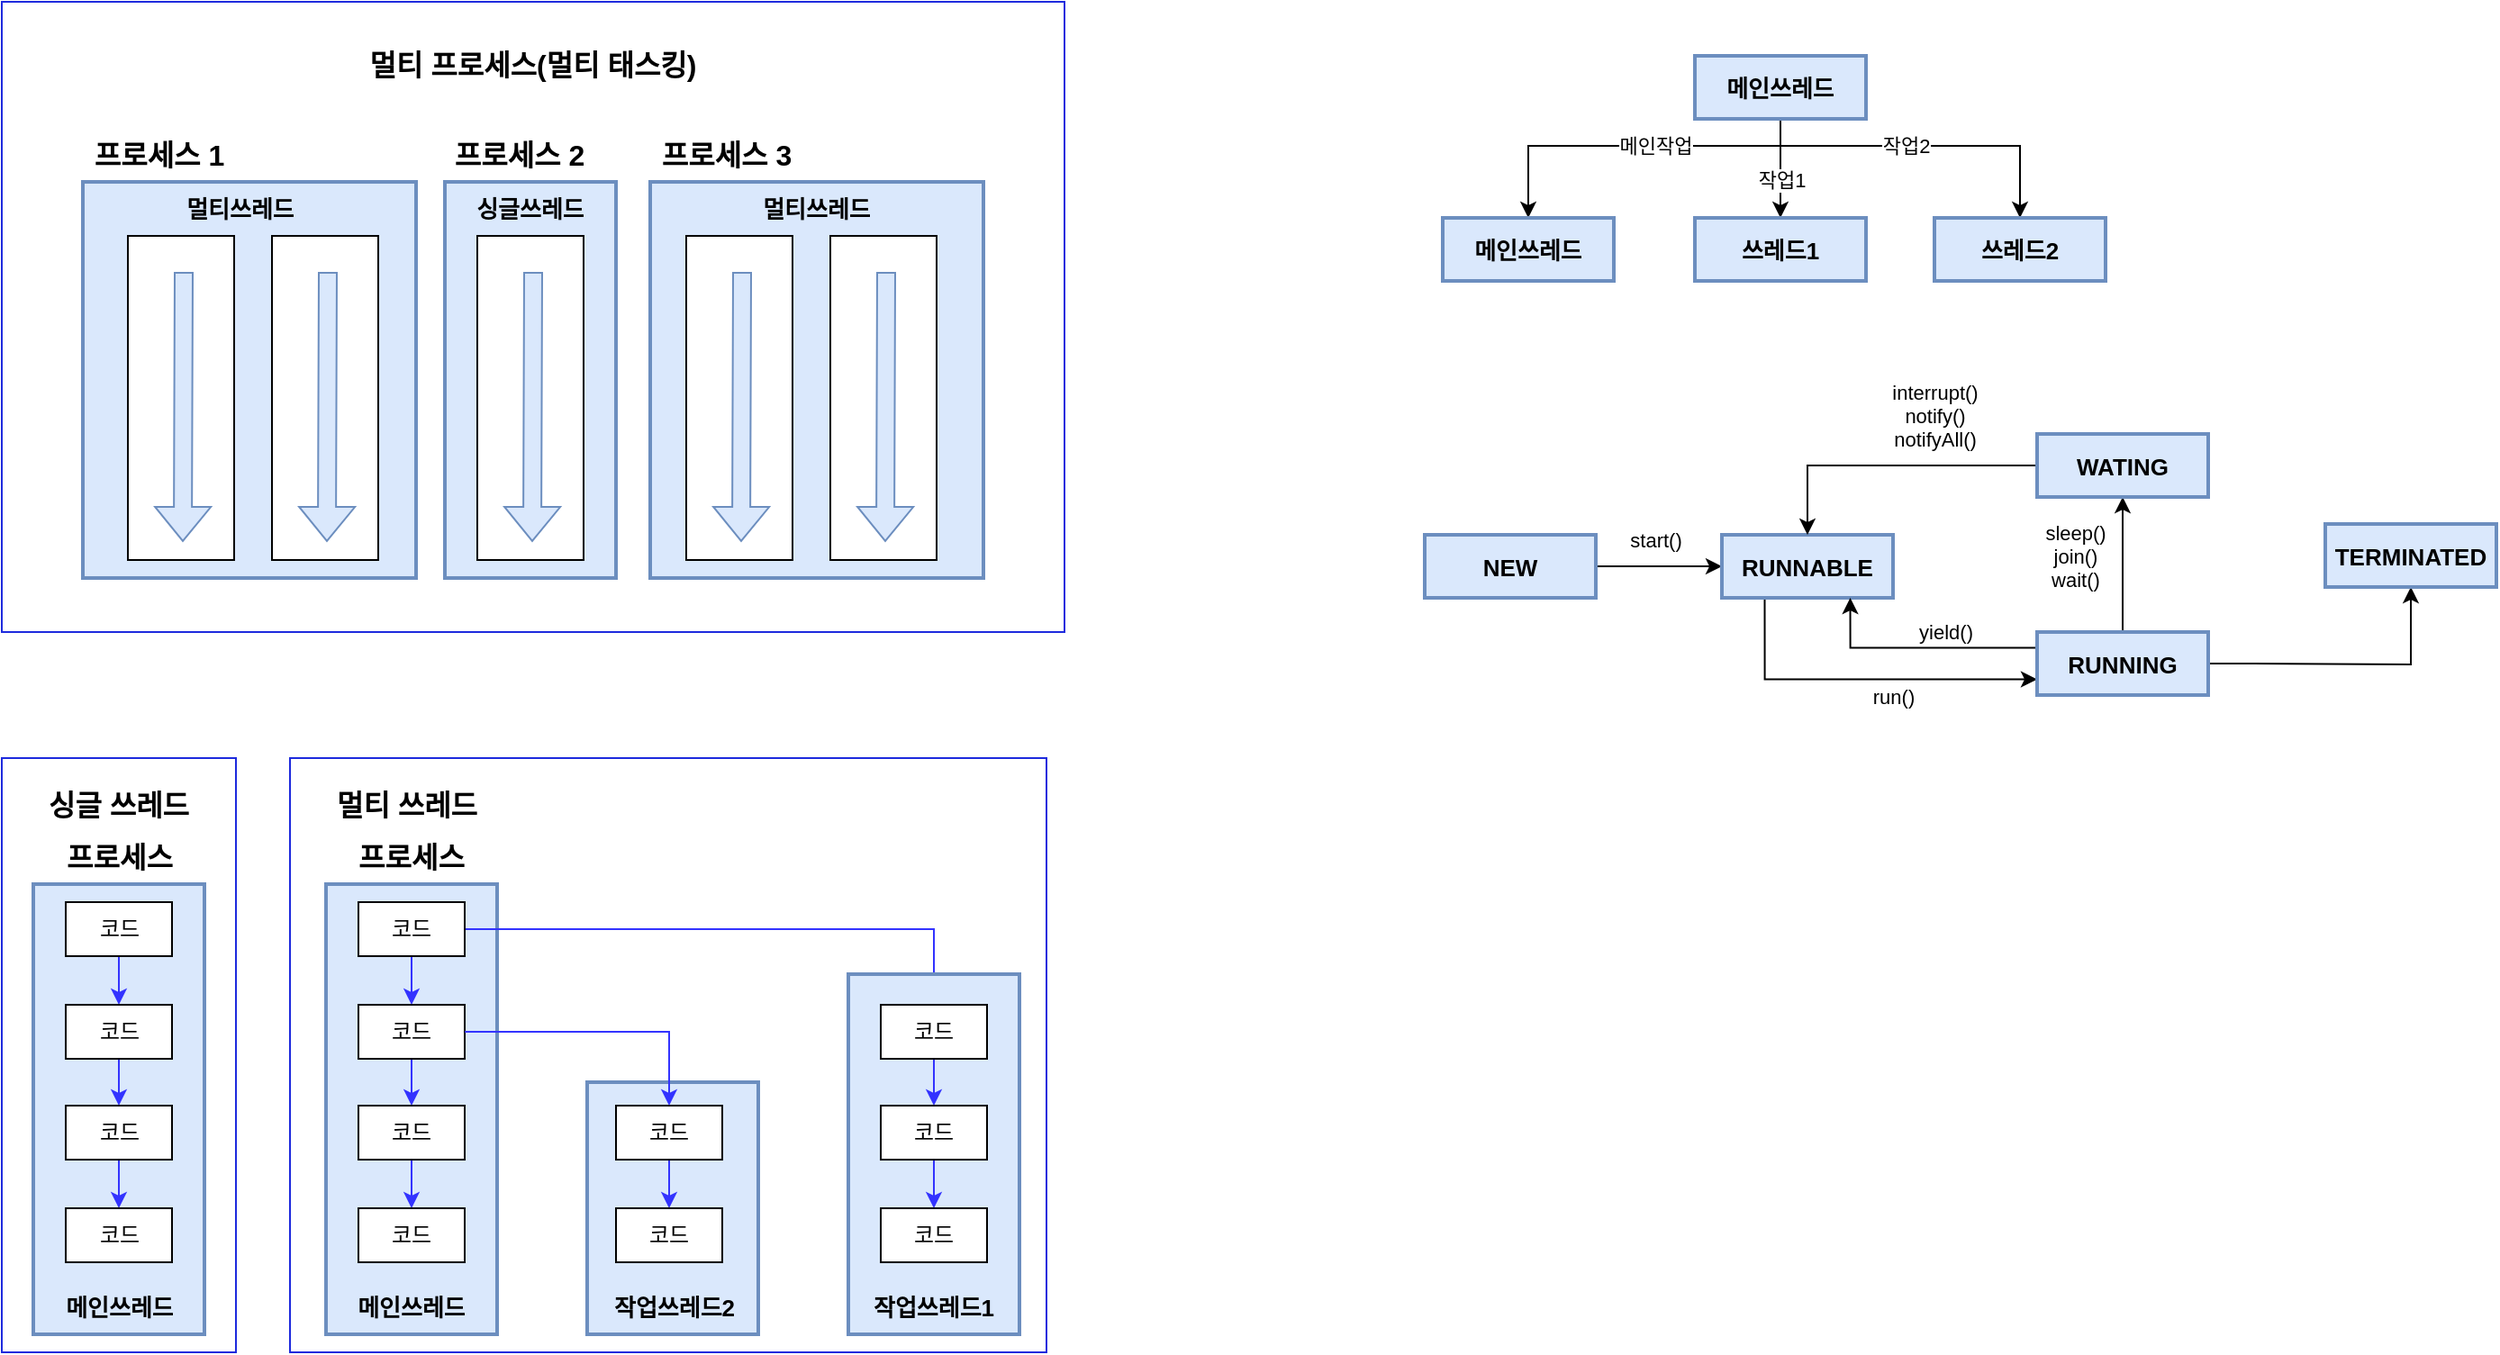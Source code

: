 <mxfile version="24.6.4" type="device">
  <diagram name="페이지-1" id="qEl5ddPEBkMz_QxOdB6-">
    <mxGraphModel dx="1062" dy="672" grid="1" gridSize="10" guides="1" tooltips="1" connect="1" arrows="1" fold="1" page="1" pageScale="1" pageWidth="827" pageHeight="1169" math="0" shadow="0">
      <root>
        <mxCell id="0" />
        <mxCell id="1" parent="0" />
        <mxCell id="hre2dM0irP94GwuMB2xc-1" value="" style="rounded=0;whiteSpace=wrap;html=1;strokeColor=#1d2add;" parent="1" vertex="1">
          <mxGeometry x="120" y="260" width="590" height="350" as="geometry" />
        </mxCell>
        <mxCell id="hre2dM0irP94GwuMB2xc-2" value="멀티 프로세스(멀티 태스킹)" style="text;strokeColor=none;fillColor=none;align=center;verticalAlign=middle;spacingLeft=4;spacingRight=4;overflow=hidden;points=[[0,0.5],[1,0.5]];portConstraint=eastwest;rotatable=0;whiteSpace=wrap;html=1;fontStyle=1;fontSize=16;" parent="1" vertex="1">
          <mxGeometry x="310" y="280" width="210" height="30" as="geometry" />
        </mxCell>
        <mxCell id="hre2dM0irP94GwuMB2xc-3" value="" style="rounded=0;whiteSpace=wrap;html=1;strokeWidth=2;fillColor=#dae8fc;strokeColor=#6c8ebf;" parent="1" vertex="1">
          <mxGeometry x="165" y="360" width="185" height="220" as="geometry" />
        </mxCell>
        <mxCell id="hre2dM0irP94GwuMB2xc-4" value="" style="rounded=0;whiteSpace=wrap;html=1;strokeWidth=2;fillColor=#dae8fc;strokeColor=#6c8ebf;" parent="1" vertex="1">
          <mxGeometry x="366" y="360" width="95" height="220" as="geometry" />
        </mxCell>
        <mxCell id="hre2dM0irP94GwuMB2xc-5" value="" style="rounded=0;whiteSpace=wrap;html=1;strokeWidth=2;fillColor=#dae8fc;strokeColor=#6c8ebf;" parent="1" vertex="1">
          <mxGeometry x="480" y="360" width="185" height="220" as="geometry" />
        </mxCell>
        <mxCell id="hre2dM0irP94GwuMB2xc-6" value="프로세스 1" style="text;strokeColor=none;fillColor=none;align=center;verticalAlign=middle;spacingLeft=4;spacingRight=4;overflow=hidden;points=[[0,0.5],[1,0.5]];portConstraint=eastwest;rotatable=0;whiteSpace=wrap;html=1;fontStyle=1;fontSize=16;" parent="1" vertex="1">
          <mxGeometry x="165" y="330" width="85" height="30" as="geometry" />
        </mxCell>
        <mxCell id="hre2dM0irP94GwuMB2xc-7" value="프로세스 2" style="text;strokeColor=none;fillColor=none;align=center;verticalAlign=middle;spacingLeft=4;spacingRight=4;overflow=hidden;points=[[0,0.5],[1,0.5]];portConstraint=eastwest;rotatable=0;whiteSpace=wrap;html=1;fontStyle=1;fontSize=16;" parent="1" vertex="1">
          <mxGeometry x="365" y="330" width="85" height="30" as="geometry" />
        </mxCell>
        <mxCell id="hre2dM0irP94GwuMB2xc-8" value="프로세스 3" style="text;strokeColor=none;fillColor=none;align=center;verticalAlign=middle;spacingLeft=4;spacingRight=4;overflow=hidden;points=[[0,0.5],[1,0.5]];portConstraint=eastwest;rotatable=0;whiteSpace=wrap;html=1;fontStyle=1;fontSize=16;" parent="1" vertex="1">
          <mxGeometry x="480" y="330" width="85" height="30" as="geometry" />
        </mxCell>
        <mxCell id="hre2dM0irP94GwuMB2xc-9" value="멀티쓰레드" style="text;strokeColor=none;fillColor=none;align=center;verticalAlign=middle;spacingLeft=4;spacingRight=4;overflow=hidden;points=[[0,0.5],[1,0.5]];portConstraint=eastwest;rotatable=0;whiteSpace=wrap;html=1;fontStyle=1;fontSize=13;" parent="1" vertex="1">
          <mxGeometry x="210" y="360" width="85" height="30" as="geometry" />
        </mxCell>
        <mxCell id="hre2dM0irP94GwuMB2xc-10" value="싱글쓰레드" style="text;strokeColor=none;fillColor=none;align=center;verticalAlign=middle;spacingLeft=4;spacingRight=4;overflow=hidden;points=[[0,0.5],[1,0.5]];portConstraint=eastwest;rotatable=0;whiteSpace=wrap;html=1;fontStyle=1;fontSize=13;" parent="1" vertex="1">
          <mxGeometry x="371" y="360" width="85" height="30" as="geometry" />
        </mxCell>
        <mxCell id="hre2dM0irP94GwuMB2xc-11" value="멀티쓰레드" style="text;strokeColor=none;fillColor=none;align=center;verticalAlign=middle;spacingLeft=4;spacingRight=4;overflow=hidden;points=[[0,0.5],[1,0.5]];portConstraint=eastwest;rotatable=0;whiteSpace=wrap;html=1;fontStyle=1;fontSize=13;" parent="1" vertex="1">
          <mxGeometry x="530" y="360" width="85" height="30" as="geometry" />
        </mxCell>
        <mxCell id="hre2dM0irP94GwuMB2xc-14" value="" style="group" parent="1" vertex="1" connectable="0">
          <mxGeometry x="384" y="390" width="59" height="180" as="geometry" />
        </mxCell>
        <mxCell id="hre2dM0irP94GwuMB2xc-12" value="" style="rounded=0;whiteSpace=wrap;html=1;" parent="hre2dM0irP94GwuMB2xc-14" vertex="1">
          <mxGeometry width="59" height="180" as="geometry" />
        </mxCell>
        <mxCell id="hre2dM0irP94GwuMB2xc-13" value="" style="shape=flexArrow;endArrow=classic;html=1;rounded=0;fillColor=#dae8fc;strokeColor=#6c8ebf;" parent="hre2dM0irP94GwuMB2xc-14" edge="1">
          <mxGeometry width="50" height="50" relative="1" as="geometry">
            <mxPoint x="31" y="20" as="sourcePoint" />
            <mxPoint x="30.5" y="170" as="targetPoint" />
          </mxGeometry>
        </mxCell>
        <mxCell id="hre2dM0irP94GwuMB2xc-15" value="" style="group" parent="1" vertex="1" connectable="0">
          <mxGeometry x="190" y="390" width="59" height="180" as="geometry" />
        </mxCell>
        <mxCell id="hre2dM0irP94GwuMB2xc-16" value="" style="rounded=0;whiteSpace=wrap;html=1;" parent="hre2dM0irP94GwuMB2xc-15" vertex="1">
          <mxGeometry width="59" height="180" as="geometry" />
        </mxCell>
        <mxCell id="hre2dM0irP94GwuMB2xc-17" value="" style="shape=flexArrow;endArrow=classic;html=1;rounded=0;fillColor=#dae8fc;strokeColor=#6c8ebf;" parent="hre2dM0irP94GwuMB2xc-15" edge="1">
          <mxGeometry width="50" height="50" relative="1" as="geometry">
            <mxPoint x="31" y="20" as="sourcePoint" />
            <mxPoint x="30.5" y="170" as="targetPoint" />
          </mxGeometry>
        </mxCell>
        <mxCell id="hre2dM0irP94GwuMB2xc-18" value="" style="group" parent="1" vertex="1" connectable="0">
          <mxGeometry x="270" y="390" width="59" height="180" as="geometry" />
        </mxCell>
        <mxCell id="hre2dM0irP94GwuMB2xc-19" value="" style="rounded=0;whiteSpace=wrap;html=1;" parent="hre2dM0irP94GwuMB2xc-18" vertex="1">
          <mxGeometry width="59" height="180" as="geometry" />
        </mxCell>
        <mxCell id="hre2dM0irP94GwuMB2xc-20" value="" style="shape=flexArrow;endArrow=classic;html=1;rounded=0;fillColor=#dae8fc;strokeColor=#6c8ebf;" parent="hre2dM0irP94GwuMB2xc-18" edge="1">
          <mxGeometry width="50" height="50" relative="1" as="geometry">
            <mxPoint x="31" y="20" as="sourcePoint" />
            <mxPoint x="30.5" y="170" as="targetPoint" />
          </mxGeometry>
        </mxCell>
        <mxCell id="hre2dM0irP94GwuMB2xc-21" value="" style="group" parent="1" vertex="1" connectable="0">
          <mxGeometry x="500" y="390" width="59" height="180" as="geometry" />
        </mxCell>
        <mxCell id="hre2dM0irP94GwuMB2xc-22" value="" style="rounded=0;whiteSpace=wrap;html=1;" parent="hre2dM0irP94GwuMB2xc-21" vertex="1">
          <mxGeometry width="59" height="180" as="geometry" />
        </mxCell>
        <mxCell id="hre2dM0irP94GwuMB2xc-23" value="" style="shape=flexArrow;endArrow=classic;html=1;rounded=0;fillColor=#dae8fc;strokeColor=#6c8ebf;" parent="hre2dM0irP94GwuMB2xc-21" edge="1">
          <mxGeometry width="50" height="50" relative="1" as="geometry">
            <mxPoint x="31" y="20" as="sourcePoint" />
            <mxPoint x="30.5" y="170" as="targetPoint" />
          </mxGeometry>
        </mxCell>
        <mxCell id="hre2dM0irP94GwuMB2xc-24" value="" style="group" parent="1" vertex="1" connectable="0">
          <mxGeometry x="580" y="390" width="59" height="180" as="geometry" />
        </mxCell>
        <mxCell id="hre2dM0irP94GwuMB2xc-25" value="" style="rounded=0;whiteSpace=wrap;html=1;" parent="hre2dM0irP94GwuMB2xc-24" vertex="1">
          <mxGeometry width="59" height="180" as="geometry" />
        </mxCell>
        <mxCell id="hre2dM0irP94GwuMB2xc-26" value="" style="shape=flexArrow;endArrow=classic;html=1;rounded=0;fillColor=#dae8fc;strokeColor=#6c8ebf;" parent="hre2dM0irP94GwuMB2xc-24" edge="1">
          <mxGeometry width="50" height="50" relative="1" as="geometry">
            <mxPoint x="31" y="20" as="sourcePoint" />
            <mxPoint x="30.5" y="170" as="targetPoint" />
          </mxGeometry>
        </mxCell>
        <mxCell id="xHzaHETszeEgxkePYiCe-1" value="" style="rounded=0;whiteSpace=wrap;html=1;strokeColor=#1d2add;" vertex="1" parent="1">
          <mxGeometry x="120" y="680" width="130" height="330" as="geometry" />
        </mxCell>
        <mxCell id="xHzaHETszeEgxkePYiCe-2" value="싱글 쓰레드" style="text;strokeColor=none;fillColor=none;align=center;verticalAlign=middle;spacingLeft=4;spacingRight=4;overflow=hidden;points=[[0,0.5],[1,0.5]];portConstraint=eastwest;rotatable=0;whiteSpace=wrap;html=1;fontStyle=1;fontSize=16;" vertex="1" parent="1">
          <mxGeometry x="140" y="691" width="90" height="30" as="geometry" />
        </mxCell>
        <mxCell id="xHzaHETszeEgxkePYiCe-4" value="" style="rounded=0;whiteSpace=wrap;html=1;strokeWidth=2;fillColor=#dae8fc;strokeColor=#6c8ebf;" vertex="1" parent="1">
          <mxGeometry x="137.5" y="750" width="95" height="250" as="geometry" />
        </mxCell>
        <mxCell id="xHzaHETszeEgxkePYiCe-7" value="프로세스" style="text;strokeColor=none;fillColor=none;align=center;verticalAlign=middle;spacingLeft=4;spacingRight=4;overflow=hidden;points=[[0,0.5],[1,0.5]];portConstraint=eastwest;rotatable=0;whiteSpace=wrap;html=1;fontStyle=1;fontSize=16;" vertex="1" parent="1">
          <mxGeometry x="142.5" y="720" width="85" height="30" as="geometry" />
        </mxCell>
        <mxCell id="xHzaHETszeEgxkePYiCe-10" value="메인쓰레드" style="text;strokeColor=none;fillColor=none;align=center;verticalAlign=middle;spacingLeft=4;spacingRight=4;overflow=hidden;points=[[0,0.5],[1,0.5]];portConstraint=eastwest;rotatable=0;whiteSpace=wrap;html=1;fontStyle=1;fontSize=13;" vertex="1" parent="1">
          <mxGeometry x="142.5" y="970" width="85" height="30" as="geometry" />
        </mxCell>
        <mxCell id="xHzaHETszeEgxkePYiCe-33" style="edgeStyle=orthogonalEdgeStyle;rounded=0;orthogonalLoop=1;jettySize=auto;html=1;exitX=0.5;exitY=1;exitDx=0;exitDy=0;strokeColor=#3333FF;" edge="1" parent="1" source="xHzaHETszeEgxkePYiCe-28" target="xHzaHETszeEgxkePYiCe-30">
          <mxGeometry relative="1" as="geometry" />
        </mxCell>
        <mxCell id="xHzaHETszeEgxkePYiCe-28" value="코드" style="rounded=0;whiteSpace=wrap;html=1;" vertex="1" parent="1">
          <mxGeometry x="155.5" y="760" width="59" height="30" as="geometry" />
        </mxCell>
        <mxCell id="xHzaHETszeEgxkePYiCe-35" value="" style="edgeStyle=orthogonalEdgeStyle;rounded=0;orthogonalLoop=1;jettySize=auto;html=1;entryX=0.5;entryY=0;entryDx=0;entryDy=0;strokeColor=#3333FF;" edge="1" parent="1" source="xHzaHETszeEgxkePYiCe-30" target="xHzaHETszeEgxkePYiCe-31">
          <mxGeometry relative="1" as="geometry" />
        </mxCell>
        <mxCell id="xHzaHETszeEgxkePYiCe-30" value="코드" style="rounded=0;whiteSpace=wrap;html=1;" vertex="1" parent="1">
          <mxGeometry x="155.5" y="817" width="59" height="30" as="geometry" />
        </mxCell>
        <mxCell id="xHzaHETszeEgxkePYiCe-36" style="edgeStyle=orthogonalEdgeStyle;rounded=0;orthogonalLoop=1;jettySize=auto;html=1;strokeColor=#3333FF;" edge="1" parent="1" source="xHzaHETszeEgxkePYiCe-31" target="xHzaHETszeEgxkePYiCe-32">
          <mxGeometry relative="1" as="geometry" />
        </mxCell>
        <mxCell id="xHzaHETszeEgxkePYiCe-31" value="코드" style="rounded=0;whiteSpace=wrap;html=1;" vertex="1" parent="1">
          <mxGeometry x="155.5" y="873" width="59" height="30" as="geometry" />
        </mxCell>
        <mxCell id="xHzaHETszeEgxkePYiCe-32" value="코드" style="rounded=0;whiteSpace=wrap;html=1;" vertex="1" parent="1">
          <mxGeometry x="155.5" y="930" width="59" height="30" as="geometry" />
        </mxCell>
        <mxCell id="xHzaHETszeEgxkePYiCe-37" value="" style="rounded=0;whiteSpace=wrap;html=1;strokeColor=#1d2add;" vertex="1" parent="1">
          <mxGeometry x="280" y="680" width="420" height="330" as="geometry" />
        </mxCell>
        <mxCell id="xHzaHETszeEgxkePYiCe-38" value="멀티 쓰레드" style="text;strokeColor=none;fillColor=none;align=center;verticalAlign=middle;spacingLeft=4;spacingRight=4;overflow=hidden;points=[[0,0.5],[1,0.5]];portConstraint=eastwest;rotatable=0;whiteSpace=wrap;html=1;fontStyle=1;fontSize=16;" vertex="1" parent="1">
          <mxGeometry x="300" y="691" width="90" height="30" as="geometry" />
        </mxCell>
        <mxCell id="xHzaHETszeEgxkePYiCe-59" value="" style="rounded=0;whiteSpace=wrap;html=1;strokeWidth=2;fillColor=#dae8fc;strokeColor=#6c8ebf;" vertex="1" parent="1">
          <mxGeometry x="300" y="750" width="95" height="250" as="geometry" />
        </mxCell>
        <mxCell id="xHzaHETszeEgxkePYiCe-60" value="프로세스" style="text;strokeColor=none;fillColor=none;align=center;verticalAlign=middle;spacingLeft=4;spacingRight=4;overflow=hidden;points=[[0,0.5],[1,0.5]];portConstraint=eastwest;rotatable=0;whiteSpace=wrap;html=1;fontStyle=1;fontSize=16;" vertex="1" parent="1">
          <mxGeometry x="305" y="720" width="85" height="30" as="geometry" />
        </mxCell>
        <mxCell id="xHzaHETszeEgxkePYiCe-61" value="메인쓰레드" style="text;strokeColor=none;fillColor=none;align=center;verticalAlign=middle;spacingLeft=4;spacingRight=4;overflow=hidden;points=[[0,0.5],[1,0.5]];portConstraint=eastwest;rotatable=0;whiteSpace=wrap;html=1;fontStyle=1;fontSize=13;" vertex="1" parent="1">
          <mxGeometry x="305" y="970" width="85" height="30" as="geometry" />
        </mxCell>
        <mxCell id="xHzaHETszeEgxkePYiCe-62" style="edgeStyle=orthogonalEdgeStyle;rounded=0;orthogonalLoop=1;jettySize=auto;html=1;exitX=0.5;exitY=1;exitDx=0;exitDy=0;strokeColor=#3333FF;" edge="1" parent="1" source="xHzaHETszeEgxkePYiCe-63" target="xHzaHETszeEgxkePYiCe-65">
          <mxGeometry relative="1" as="geometry" />
        </mxCell>
        <mxCell id="xHzaHETszeEgxkePYiCe-81" style="edgeStyle=orthogonalEdgeStyle;rounded=0;orthogonalLoop=1;jettySize=auto;html=1;exitX=1;exitY=0.5;exitDx=0;exitDy=0;entryX=0.5;entryY=0;entryDx=0;entryDy=0;strokeColor=#3333FF;align=center;verticalAlign=middle;fontFamily=Helvetica;fontSize=11;fontColor=default;labelBackgroundColor=default;endArrow=classic;" edge="1" parent="1" source="xHzaHETszeEgxkePYiCe-63" target="xHzaHETszeEgxkePYiCe-71">
          <mxGeometry relative="1" as="geometry" />
        </mxCell>
        <mxCell id="xHzaHETszeEgxkePYiCe-63" value="코드" style="rounded=0;whiteSpace=wrap;html=1;" vertex="1" parent="1">
          <mxGeometry x="318" y="760" width="59" height="30" as="geometry" />
        </mxCell>
        <mxCell id="xHzaHETszeEgxkePYiCe-64" value="" style="edgeStyle=orthogonalEdgeStyle;rounded=0;orthogonalLoop=1;jettySize=auto;html=1;entryX=0.5;entryY=0;entryDx=0;entryDy=0;strokeColor=#3333FF;" edge="1" parent="1" source="xHzaHETszeEgxkePYiCe-65" target="xHzaHETszeEgxkePYiCe-67">
          <mxGeometry relative="1" as="geometry" />
        </mxCell>
        <mxCell id="xHzaHETszeEgxkePYiCe-65" value="코드" style="rounded=0;whiteSpace=wrap;html=1;" vertex="1" parent="1">
          <mxGeometry x="318" y="817" width="59" height="30" as="geometry" />
        </mxCell>
        <mxCell id="xHzaHETszeEgxkePYiCe-66" style="edgeStyle=orthogonalEdgeStyle;rounded=0;orthogonalLoop=1;jettySize=auto;html=1;strokeColor=#3333FF;" edge="1" parent="1" source="xHzaHETszeEgxkePYiCe-67" target="xHzaHETszeEgxkePYiCe-68">
          <mxGeometry relative="1" as="geometry" />
        </mxCell>
        <mxCell id="xHzaHETszeEgxkePYiCe-67" value="코드" style="rounded=0;whiteSpace=wrap;html=1;" vertex="1" parent="1">
          <mxGeometry x="318" y="873" width="59" height="30" as="geometry" />
        </mxCell>
        <mxCell id="xHzaHETszeEgxkePYiCe-68" value="코드" style="rounded=0;whiteSpace=wrap;html=1;" vertex="1" parent="1">
          <mxGeometry x="318" y="930" width="59" height="30" as="geometry" />
        </mxCell>
        <mxCell id="xHzaHETszeEgxkePYiCe-69" value="" style="rounded=0;whiteSpace=wrap;html=1;strokeWidth=2;fillColor=#dae8fc;strokeColor=#6c8ebf;" vertex="1" parent="1">
          <mxGeometry x="590" y="800" width="95" height="200" as="geometry" />
        </mxCell>
        <mxCell id="xHzaHETszeEgxkePYiCe-70" value="" style="rounded=0;whiteSpace=wrap;html=1;strokeWidth=2;fillColor=#dae8fc;strokeColor=#6c8ebf;" vertex="1" parent="1">
          <mxGeometry x="445" y="860" width="95" height="140" as="geometry" />
        </mxCell>
        <mxCell id="xHzaHETszeEgxkePYiCe-78" value="" style="edgeStyle=orthogonalEdgeStyle;rounded=0;orthogonalLoop=1;jettySize=auto;html=1;entryX=0.5;entryY=0;entryDx=0;entryDy=0;strokeColor=#3333FF;align=center;verticalAlign=middle;fontFamily=Helvetica;fontSize=11;fontColor=default;labelBackgroundColor=default;endArrow=classic;" edge="1" parent="1" source="xHzaHETszeEgxkePYiCe-71" target="xHzaHETszeEgxkePYiCe-72">
          <mxGeometry relative="1" as="geometry" />
        </mxCell>
        <mxCell id="xHzaHETszeEgxkePYiCe-71" value="코드" style="rounded=0;whiteSpace=wrap;html=1;" vertex="1" parent="1">
          <mxGeometry x="608" y="817" width="59" height="30" as="geometry" />
        </mxCell>
        <mxCell id="xHzaHETszeEgxkePYiCe-77" value="" style="edgeStyle=orthogonalEdgeStyle;rounded=0;orthogonalLoop=1;jettySize=auto;html=1;strokeColor=#3333FF;align=center;verticalAlign=middle;fontFamily=Helvetica;fontSize=11;fontColor=default;labelBackgroundColor=default;endArrow=classic;" edge="1" parent="1" source="xHzaHETszeEgxkePYiCe-72" target="xHzaHETszeEgxkePYiCe-73">
          <mxGeometry relative="1" as="geometry" />
        </mxCell>
        <mxCell id="xHzaHETszeEgxkePYiCe-72" value="코드" style="rounded=0;whiteSpace=wrap;html=1;" vertex="1" parent="1">
          <mxGeometry x="608" y="873" width="59" height="30" as="geometry" />
        </mxCell>
        <mxCell id="xHzaHETszeEgxkePYiCe-73" value="코드" style="rounded=0;whiteSpace=wrap;html=1;" vertex="1" parent="1">
          <mxGeometry x="608" y="930" width="59" height="30" as="geometry" />
        </mxCell>
        <mxCell id="xHzaHETszeEgxkePYiCe-76" value="" style="edgeStyle=orthogonalEdgeStyle;rounded=0;orthogonalLoop=1;jettySize=auto;html=1;strokeColor=#3333FF;align=center;verticalAlign=middle;fontFamily=Helvetica;fontSize=11;fontColor=default;labelBackgroundColor=default;endArrow=classic;" edge="1" parent="1" source="xHzaHETszeEgxkePYiCe-74" target="xHzaHETszeEgxkePYiCe-75">
          <mxGeometry relative="1" as="geometry" />
        </mxCell>
        <mxCell id="xHzaHETszeEgxkePYiCe-74" value="코드" style="rounded=0;whiteSpace=wrap;html=1;" vertex="1" parent="1">
          <mxGeometry x="461" y="873" width="59" height="30" as="geometry" />
        </mxCell>
        <mxCell id="xHzaHETszeEgxkePYiCe-75" value="코드" style="rounded=0;whiteSpace=wrap;html=1;" vertex="1" parent="1">
          <mxGeometry x="461" y="930" width="59" height="30" as="geometry" />
        </mxCell>
        <mxCell id="xHzaHETszeEgxkePYiCe-79" value="작업쓰레드2" style="text;strokeColor=none;fillColor=none;align=center;verticalAlign=middle;spacingLeft=4;spacingRight=4;overflow=hidden;points=[[0,0.5],[1,0.5]];portConstraint=eastwest;rotatable=0;whiteSpace=wrap;html=1;fontStyle=1;fontSize=13;" vertex="1" parent="1">
          <mxGeometry x="451" y="970" width="85" height="30" as="geometry" />
        </mxCell>
        <mxCell id="xHzaHETszeEgxkePYiCe-80" value="작업쓰레드1" style="text;strokeColor=none;fillColor=none;align=center;verticalAlign=middle;spacingLeft=4;spacingRight=4;overflow=hidden;points=[[0,0.5],[1,0.5]];portConstraint=eastwest;rotatable=0;whiteSpace=wrap;html=1;fontStyle=1;fontSize=13;" vertex="1" parent="1">
          <mxGeometry x="595" y="970" width="85" height="30" as="geometry" />
        </mxCell>
        <mxCell id="xHzaHETszeEgxkePYiCe-82" style="edgeStyle=orthogonalEdgeStyle;rounded=0;orthogonalLoop=1;jettySize=auto;html=1;exitX=1;exitY=0.5;exitDx=0;exitDy=0;entryX=0.5;entryY=0;entryDx=0;entryDy=0;strokeColor=#3333FF;align=center;verticalAlign=middle;fontFamily=Helvetica;fontSize=11;fontColor=default;labelBackgroundColor=default;endArrow=classic;" edge="1" parent="1" source="xHzaHETszeEgxkePYiCe-65" target="xHzaHETszeEgxkePYiCe-74">
          <mxGeometry relative="1" as="geometry" />
        </mxCell>
        <mxCell id="xHzaHETszeEgxkePYiCe-102" style="edgeStyle=orthogonalEdgeStyle;rounded=0;orthogonalLoop=1;jettySize=auto;html=1;entryX=0.5;entryY=0;entryDx=0;entryDy=0;" edge="1" parent="1" source="xHzaHETszeEgxkePYiCe-83" target="xHzaHETszeEgxkePYiCe-94">
          <mxGeometry relative="1" as="geometry">
            <Array as="points">
              <mxPoint x="1107" y="340" />
              <mxPoint x="967" y="340" />
            </Array>
          </mxGeometry>
        </mxCell>
        <mxCell id="xHzaHETszeEgxkePYiCe-105" value="메인작업" style="edgeLabel;html=1;align=center;verticalAlign=middle;resizable=0;points=[];" vertex="1" connectable="0" parent="xHzaHETszeEgxkePYiCe-102">
          <mxGeometry x="-0.132" relative="1" as="geometry">
            <mxPoint as="offset" />
          </mxGeometry>
        </mxCell>
        <mxCell id="xHzaHETszeEgxkePYiCe-103" style="edgeStyle=orthogonalEdgeStyle;rounded=0;orthogonalLoop=1;jettySize=auto;html=1;entryX=0.5;entryY=0;entryDx=0;entryDy=0;" edge="1" parent="1" source="xHzaHETszeEgxkePYiCe-83" target="xHzaHETszeEgxkePYiCe-97">
          <mxGeometry relative="1" as="geometry" />
        </mxCell>
        <mxCell id="xHzaHETszeEgxkePYiCe-107" value="작업1" style="edgeLabel;html=1;align=center;verticalAlign=middle;resizable=0;points=[];" vertex="1" connectable="0" parent="xHzaHETszeEgxkePYiCe-103">
          <mxGeometry x="0.23" relative="1" as="geometry">
            <mxPoint as="offset" />
          </mxGeometry>
        </mxCell>
        <mxCell id="xHzaHETszeEgxkePYiCe-104" style="edgeStyle=orthogonalEdgeStyle;rounded=0;orthogonalLoop=1;jettySize=auto;html=1;entryX=0.5;entryY=0;entryDx=0;entryDy=0;" edge="1" parent="1" source="xHzaHETszeEgxkePYiCe-83" target="xHzaHETszeEgxkePYiCe-100">
          <mxGeometry relative="1" as="geometry">
            <Array as="points">
              <mxPoint x="1107" y="340" />
              <mxPoint x="1241" y="340" />
            </Array>
          </mxGeometry>
        </mxCell>
        <mxCell id="xHzaHETszeEgxkePYiCe-106" value="작업2" style="edgeLabel;html=1;align=center;verticalAlign=middle;resizable=0;points=[];" vertex="1" connectable="0" parent="xHzaHETszeEgxkePYiCe-104">
          <mxGeometry x="-0.099" relative="1" as="geometry">
            <mxPoint as="offset" />
          </mxGeometry>
        </mxCell>
        <mxCell id="xHzaHETszeEgxkePYiCe-83" value="" style="rounded=0;whiteSpace=wrap;html=1;strokeWidth=2;fillColor=#dae8fc;strokeColor=#6c8ebf;container=0;" vertex="1" parent="1">
          <mxGeometry x="1060" y="290" width="95" height="35" as="geometry" />
        </mxCell>
        <mxCell id="xHzaHETszeEgxkePYiCe-84" value="메인쓰레드" style="text;strokeColor=none;fillColor=none;align=center;verticalAlign=middle;spacingLeft=4;spacingRight=4;overflow=hidden;points=[[0,0.5],[1,0.5]];portConstraint=eastwest;rotatable=0;whiteSpace=wrap;html=1;fontStyle=1;fontSize=13;container=0;" vertex="1" parent="1">
          <mxGeometry x="1065" y="292.5" width="85" height="30" as="geometry" />
        </mxCell>
        <mxCell id="xHzaHETszeEgxkePYiCe-94" value="" style="rounded=0;whiteSpace=wrap;html=1;strokeWidth=2;fillColor=#dae8fc;strokeColor=#6c8ebf;container=0;" vertex="1" parent="1">
          <mxGeometry x="920" y="380" width="95" height="35" as="geometry" />
        </mxCell>
        <mxCell id="xHzaHETszeEgxkePYiCe-95" value="메인쓰레드" style="text;strokeColor=none;fillColor=none;align=center;verticalAlign=middle;spacingLeft=4;spacingRight=4;overflow=hidden;points=[[0,0.5],[1,0.5]];portConstraint=eastwest;rotatable=0;whiteSpace=wrap;html=1;fontStyle=1;fontSize=13;container=0;" vertex="1" parent="1">
          <mxGeometry x="925" y="382.5" width="85" height="30" as="geometry" />
        </mxCell>
        <mxCell id="xHzaHETszeEgxkePYiCe-97" value="" style="rounded=0;whiteSpace=wrap;html=1;strokeWidth=2;fillColor=#dae8fc;strokeColor=#6c8ebf;container=0;" vertex="1" parent="1">
          <mxGeometry x="1060" y="380" width="95" height="35" as="geometry" />
        </mxCell>
        <mxCell id="xHzaHETszeEgxkePYiCe-98" value="쓰레드1" style="text;strokeColor=none;fillColor=none;align=center;verticalAlign=middle;spacingLeft=4;spacingRight=4;overflow=hidden;points=[[0,0.5],[1,0.5]];portConstraint=eastwest;rotatable=0;whiteSpace=wrap;html=1;fontStyle=1;fontSize=13;container=0;" vertex="1" parent="1">
          <mxGeometry x="1065" y="382.5" width="85" height="30" as="geometry" />
        </mxCell>
        <mxCell id="xHzaHETszeEgxkePYiCe-100" value="" style="rounded=0;whiteSpace=wrap;html=1;strokeWidth=2;fillColor=#dae8fc;strokeColor=#6c8ebf;container=0;" vertex="1" parent="1">
          <mxGeometry x="1193" y="380" width="95" height="35" as="geometry" />
        </mxCell>
        <mxCell id="xHzaHETszeEgxkePYiCe-101" value="쓰레드2" style="text;strokeColor=none;fillColor=none;align=center;verticalAlign=middle;spacingLeft=4;spacingRight=4;overflow=hidden;points=[[0,0.5],[1,0.5]];portConstraint=eastwest;rotatable=0;whiteSpace=wrap;html=1;fontStyle=1;fontSize=13;container=0;" vertex="1" parent="1">
          <mxGeometry x="1198" y="382.5" width="85" height="30" as="geometry" />
        </mxCell>
        <mxCell id="xHzaHETszeEgxkePYiCe-120" style="edgeStyle=orthogonalEdgeStyle;rounded=0;orthogonalLoop=1;jettySize=auto;html=1;entryX=0;entryY=0.5;entryDx=0;entryDy=0;" edge="1" parent="1" source="xHzaHETszeEgxkePYiCe-108" target="xHzaHETszeEgxkePYiCe-110">
          <mxGeometry relative="1" as="geometry" />
        </mxCell>
        <mxCell id="xHzaHETszeEgxkePYiCe-126" value="start()" style="edgeLabel;html=1;align=center;verticalAlign=middle;resizable=0;points=[];" vertex="1" connectable="0" parent="xHzaHETszeEgxkePYiCe-120">
          <mxGeometry x="-0.057" relative="1" as="geometry">
            <mxPoint y="-15" as="offset" />
          </mxGeometry>
        </mxCell>
        <mxCell id="xHzaHETszeEgxkePYiCe-108" value="" style="rounded=0;whiteSpace=wrap;html=1;strokeWidth=2;fillColor=#dae8fc;strokeColor=#6c8ebf;container=0;" vertex="1" parent="1">
          <mxGeometry x="910" y="556" width="95" height="35" as="geometry" />
        </mxCell>
        <mxCell id="xHzaHETszeEgxkePYiCe-109" value="NEW" style="text;strokeColor=none;fillColor=none;align=center;verticalAlign=middle;spacingLeft=4;spacingRight=4;overflow=hidden;points=[[0,0.5],[1,0.5]];portConstraint=eastwest;rotatable=0;whiteSpace=wrap;html=1;fontStyle=1;fontSize=13;container=0;" vertex="1" parent="1">
          <mxGeometry x="915" y="558.5" width="85" height="30" as="geometry" />
        </mxCell>
        <mxCell id="xHzaHETszeEgxkePYiCe-121" style="edgeStyle=orthogonalEdgeStyle;rounded=0;orthogonalLoop=1;jettySize=auto;html=1;entryX=0;entryY=0.75;entryDx=0;entryDy=0;exitX=0.25;exitY=1;exitDx=0;exitDy=0;" edge="1" parent="1" source="xHzaHETszeEgxkePYiCe-110" target="xHzaHETszeEgxkePYiCe-112">
          <mxGeometry relative="1" as="geometry" />
        </mxCell>
        <mxCell id="xHzaHETszeEgxkePYiCe-127" value="run()" style="edgeLabel;html=1;align=center;verticalAlign=middle;resizable=0;points=[];" vertex="1" connectable="0" parent="xHzaHETszeEgxkePYiCe-121">
          <mxGeometry x="0.279" y="-1" relative="1" as="geometry">
            <mxPoint x="-9" y="8" as="offset" />
          </mxGeometry>
        </mxCell>
        <mxCell id="xHzaHETszeEgxkePYiCe-110" value="" style="rounded=0;whiteSpace=wrap;html=1;strokeWidth=2;fillColor=#dae8fc;strokeColor=#6c8ebf;container=0;" vertex="1" parent="1">
          <mxGeometry x="1075" y="556" width="95" height="35" as="geometry" />
        </mxCell>
        <mxCell id="xHzaHETszeEgxkePYiCe-111" value="RUNNABLE" style="text;strokeColor=none;fillColor=none;align=center;verticalAlign=middle;spacingLeft=4;spacingRight=4;overflow=hidden;points=[[0,0.5],[1,0.5]];portConstraint=eastwest;rotatable=0;whiteSpace=wrap;html=1;fontStyle=1;fontSize=13;container=0;" vertex="1" parent="1">
          <mxGeometry x="1080" y="558.5" width="85" height="30" as="geometry" />
        </mxCell>
        <mxCell id="xHzaHETszeEgxkePYiCe-123" style="edgeStyle=orthogonalEdgeStyle;rounded=0;orthogonalLoop=1;jettySize=auto;html=1;entryX=0.75;entryY=1;entryDx=0;entryDy=0;exitX=0;exitY=0.25;exitDx=0;exitDy=0;" edge="1" parent="1" source="xHzaHETszeEgxkePYiCe-112" target="xHzaHETszeEgxkePYiCe-110">
          <mxGeometry relative="1" as="geometry" />
        </mxCell>
        <mxCell id="xHzaHETszeEgxkePYiCe-128" value="yield()" style="edgeLabel;html=1;align=center;verticalAlign=middle;resizable=0;points=[];" vertex="1" connectable="0" parent="xHzaHETszeEgxkePYiCe-123">
          <mxGeometry x="-0.2" y="-2" relative="1" as="geometry">
            <mxPoint x="1" y="-7" as="offset" />
          </mxGeometry>
        </mxCell>
        <mxCell id="xHzaHETszeEgxkePYiCe-124" style="edgeStyle=orthogonalEdgeStyle;rounded=0;orthogonalLoop=1;jettySize=auto;html=1;entryX=0.5;entryY=1;entryDx=0;entryDy=0;" edge="1" parent="1" source="xHzaHETszeEgxkePYiCe-112" target="xHzaHETszeEgxkePYiCe-114">
          <mxGeometry relative="1" as="geometry" />
        </mxCell>
        <mxCell id="xHzaHETszeEgxkePYiCe-129" value="sleep()&lt;div&gt;join()&lt;/div&gt;&lt;div&gt;wait()&lt;/div&gt;" style="edgeLabel;html=1;align=center;verticalAlign=middle;resizable=0;points=[];" vertex="1" connectable="0" parent="xHzaHETszeEgxkePYiCe-124">
          <mxGeometry x="-0.14" relative="1" as="geometry">
            <mxPoint x="-27" y="-10" as="offset" />
          </mxGeometry>
        </mxCell>
        <mxCell id="xHzaHETszeEgxkePYiCe-131" style="edgeStyle=orthogonalEdgeStyle;rounded=0;orthogonalLoop=1;jettySize=auto;html=1;exitX=1;exitY=0.5;exitDx=0;exitDy=0;entryX=0.5;entryY=1;entryDx=0;entryDy=0;" edge="1" parent="1" source="xHzaHETszeEgxkePYiCe-112" target="xHzaHETszeEgxkePYiCe-117">
          <mxGeometry relative="1" as="geometry">
            <mxPoint x="1370" y="570" as="targetPoint" />
            <Array as="points">
              <mxPoint x="1370" y="628" />
              <mxPoint x="1458" y="628" />
            </Array>
          </mxGeometry>
        </mxCell>
        <mxCell id="xHzaHETszeEgxkePYiCe-112" value="" style="rounded=0;whiteSpace=wrap;html=1;strokeWidth=2;fillColor=#dae8fc;strokeColor=#6c8ebf;container=0;" vertex="1" parent="1">
          <mxGeometry x="1250" y="610" width="95" height="35" as="geometry" />
        </mxCell>
        <mxCell id="xHzaHETszeEgxkePYiCe-113" value="RUNNING" style="text;strokeColor=none;fillColor=none;align=center;verticalAlign=middle;spacingLeft=4;spacingRight=4;overflow=hidden;points=[[0,0.5],[1,0.5]];portConstraint=eastwest;rotatable=0;whiteSpace=wrap;html=1;fontStyle=1;fontSize=13;container=0;" vertex="1" parent="1">
          <mxGeometry x="1255" y="612.5" width="85" height="30" as="geometry" />
        </mxCell>
        <mxCell id="xHzaHETszeEgxkePYiCe-125" style="edgeStyle=orthogonalEdgeStyle;rounded=0;orthogonalLoop=1;jettySize=auto;html=1;entryX=0.5;entryY=0;entryDx=0;entryDy=0;" edge="1" parent="1" source="xHzaHETszeEgxkePYiCe-114" target="xHzaHETszeEgxkePYiCe-110">
          <mxGeometry relative="1" as="geometry" />
        </mxCell>
        <mxCell id="xHzaHETszeEgxkePYiCe-130" value="interrupt()&lt;div&gt;notify()&lt;/div&gt;&lt;div&gt;notifyAll()&lt;/div&gt;" style="edgeLabel;html=1;align=center;verticalAlign=middle;resizable=0;points=[];" vertex="1" connectable="0" parent="xHzaHETszeEgxkePYiCe-125">
          <mxGeometry x="-0.309" y="1" relative="1" as="geometry">
            <mxPoint y="-29" as="offset" />
          </mxGeometry>
        </mxCell>
        <mxCell id="xHzaHETszeEgxkePYiCe-114" value="" style="rounded=0;whiteSpace=wrap;html=1;strokeWidth=2;fillColor=#dae8fc;strokeColor=#6c8ebf;container=0;" vertex="1" parent="1">
          <mxGeometry x="1250" y="500" width="95" height="35" as="geometry" />
        </mxCell>
        <mxCell id="xHzaHETszeEgxkePYiCe-115" value="WATING" style="text;strokeColor=none;fillColor=none;align=center;verticalAlign=middle;spacingLeft=4;spacingRight=4;overflow=hidden;points=[[0,0.5],[1,0.5]];portConstraint=eastwest;rotatable=0;whiteSpace=wrap;html=1;fontStyle=1;fontSize=13;container=0;" vertex="1" parent="1">
          <mxGeometry x="1255" y="502.5" width="85" height="30" as="geometry" />
        </mxCell>
        <mxCell id="xHzaHETszeEgxkePYiCe-117" value="" style="rounded=0;whiteSpace=wrap;html=1;strokeWidth=2;fillColor=#dae8fc;strokeColor=#6c8ebf;container=0;" vertex="1" parent="1">
          <mxGeometry x="1410" y="550" width="95" height="35" as="geometry" />
        </mxCell>
        <mxCell id="xHzaHETszeEgxkePYiCe-118" value="TERMINATED" style="text;strokeColor=none;fillColor=none;align=center;verticalAlign=middle;spacingLeft=4;spacingRight=4;overflow=hidden;points=[[0,0.5],[1,0.5]];portConstraint=eastwest;rotatable=0;whiteSpace=wrap;html=1;fontStyle=1;fontSize=13;container=0;" vertex="1" parent="1">
          <mxGeometry x="1410" y="552.5" width="95" height="30" as="geometry" />
        </mxCell>
      </root>
    </mxGraphModel>
  </diagram>
</mxfile>
